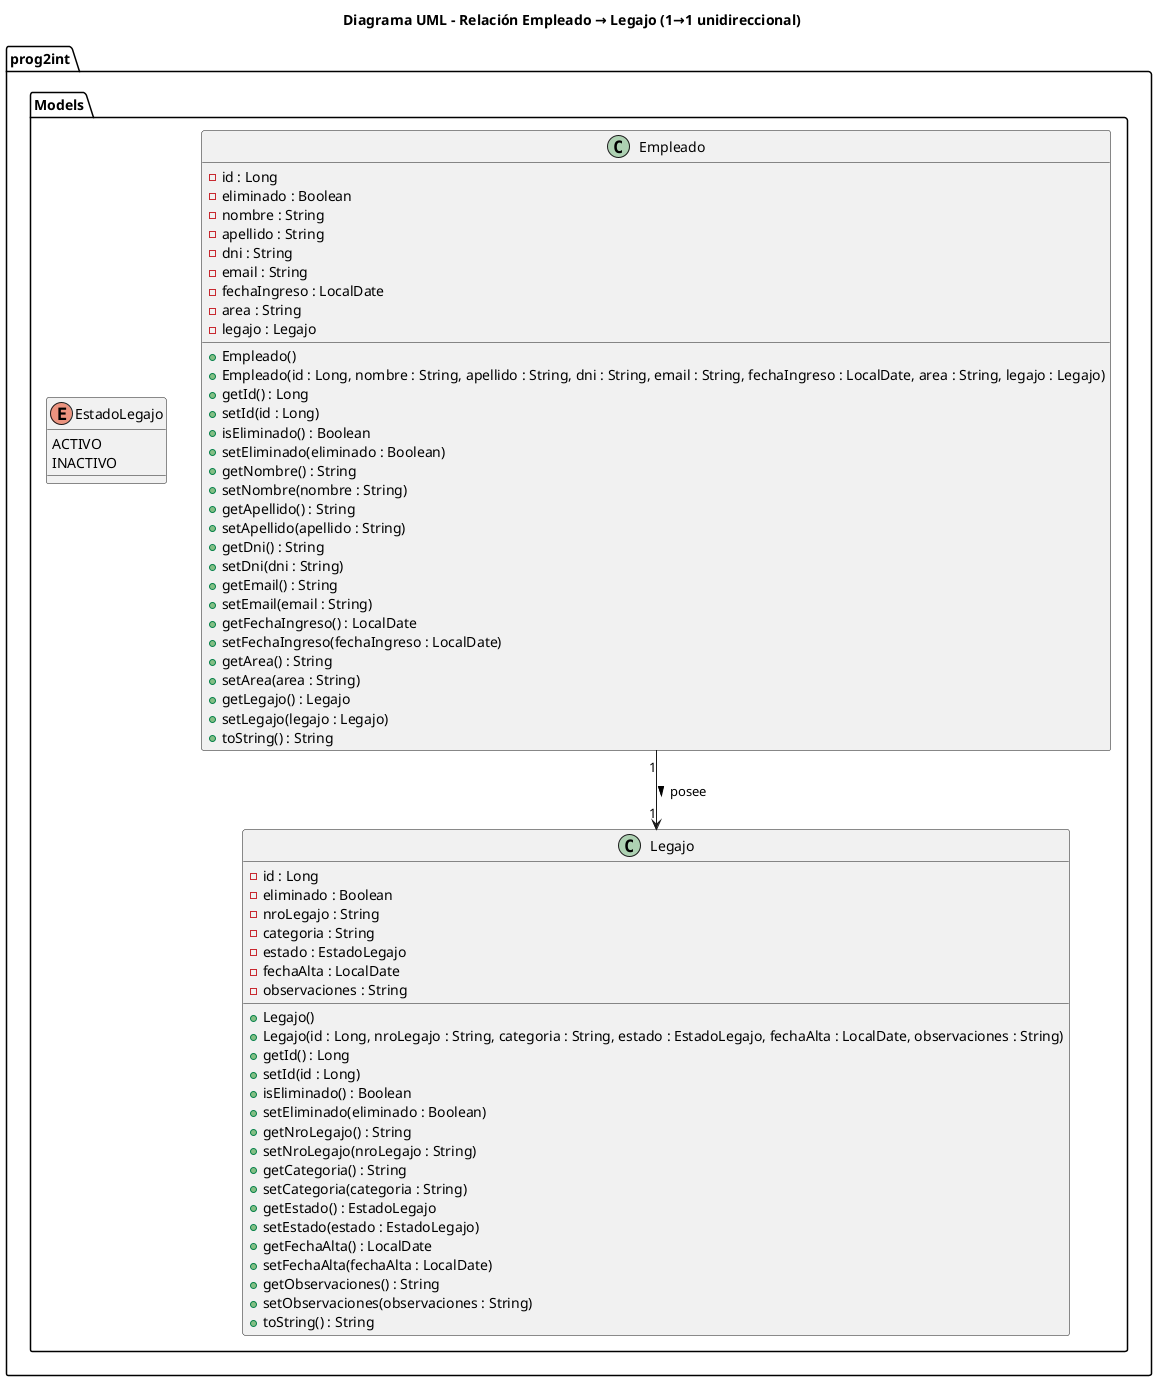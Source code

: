 @startuml Empleado_Legajo
title Diagrama UML - Relación Empleado → Legajo (1→1 unidireccional)

package prog2int.Models {

  class Empleado {
    - id : Long
    - eliminado : Boolean
    - nombre : String
    - apellido : String
    - dni : String
    - email : String
    - fechaIngreso : LocalDate
    - area : String
    - legajo : Legajo

    + Empleado()
    + Empleado(id : Long, nombre : String, apellido : String, dni : String, email : String, fechaIngreso : LocalDate, area : String, legajo : Legajo)
    + getId() : Long
    + setId(id : Long)
    + isEliminado() : Boolean
    + setEliminado(eliminado : Boolean)
    + getNombre() : String
    + setNombre(nombre : String)
    + getApellido() : String
    + setApellido(apellido : String)
    + getDni() : String
    + setDni(dni : String)
    + getEmail() : String
    + setEmail(email : String)
    + getFechaIngreso() : LocalDate
    + setFechaIngreso(fechaIngreso : LocalDate)
    + getArea() : String
    + setArea(area : String)
    + getLegajo() : Legajo
    + setLegajo(legajo : Legajo)
    + toString() : String
  }

  enum EstadoLegajo {
    ACTIVO
    INACTIVO
  }

  class Legajo {
    - id : Long
    - eliminado : Boolean
    - nroLegajo : String
    - categoria : String
    - estado : EstadoLegajo
    - fechaAlta : LocalDate
    - observaciones : String

    + Legajo()
    + Legajo(id : Long, nroLegajo : String, categoria : String, estado : EstadoLegajo, fechaAlta : LocalDate, observaciones : String)
    + getId() : Long
    + setId(id : Long)
    + isEliminado() : Boolean
    + setEliminado(eliminado : Boolean)
    + getNroLegajo() : String
    + setNroLegajo(nroLegajo : String)
    + getCategoria() : String
    + setCategoria(categoria : String)
    + getEstado() : EstadoLegajo
    + setEstado(estado : EstadoLegajo)
    + getFechaAlta() : LocalDate
    + setFechaAlta(fechaAlta : LocalDate)
    + getObservaciones() : String
    + setObservaciones(observaciones : String)
    + toString() : String
  }

  ' Relación unidireccional 1→1
  Empleado "1" --> "1" Legajo : posee >
}

@enduml
